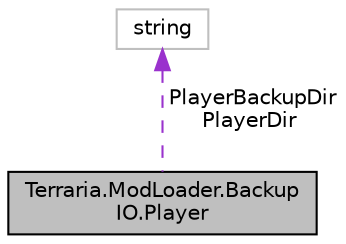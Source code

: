 digraph "Terraria.ModLoader.BackupIO.Player"
{
  edge [fontname="Helvetica",fontsize="10",labelfontname="Helvetica",labelfontsize="10"];
  node [fontname="Helvetica",fontsize="10",shape=record];
  Node1 [label="Terraria.ModLoader.Backup\lIO.Player",height=0.2,width=0.4,color="black", fillcolor="grey75", style="filled", fontcolor="black"];
  Node2 -> Node1 [dir="back",color="darkorchid3",fontsize="10",style="dashed",label=" PlayerBackupDir\nPlayerDir" ,fontname="Helvetica"];
  Node2 [label="string",height=0.2,width=0.4,color="grey75", fillcolor="white", style="filled"];
}
